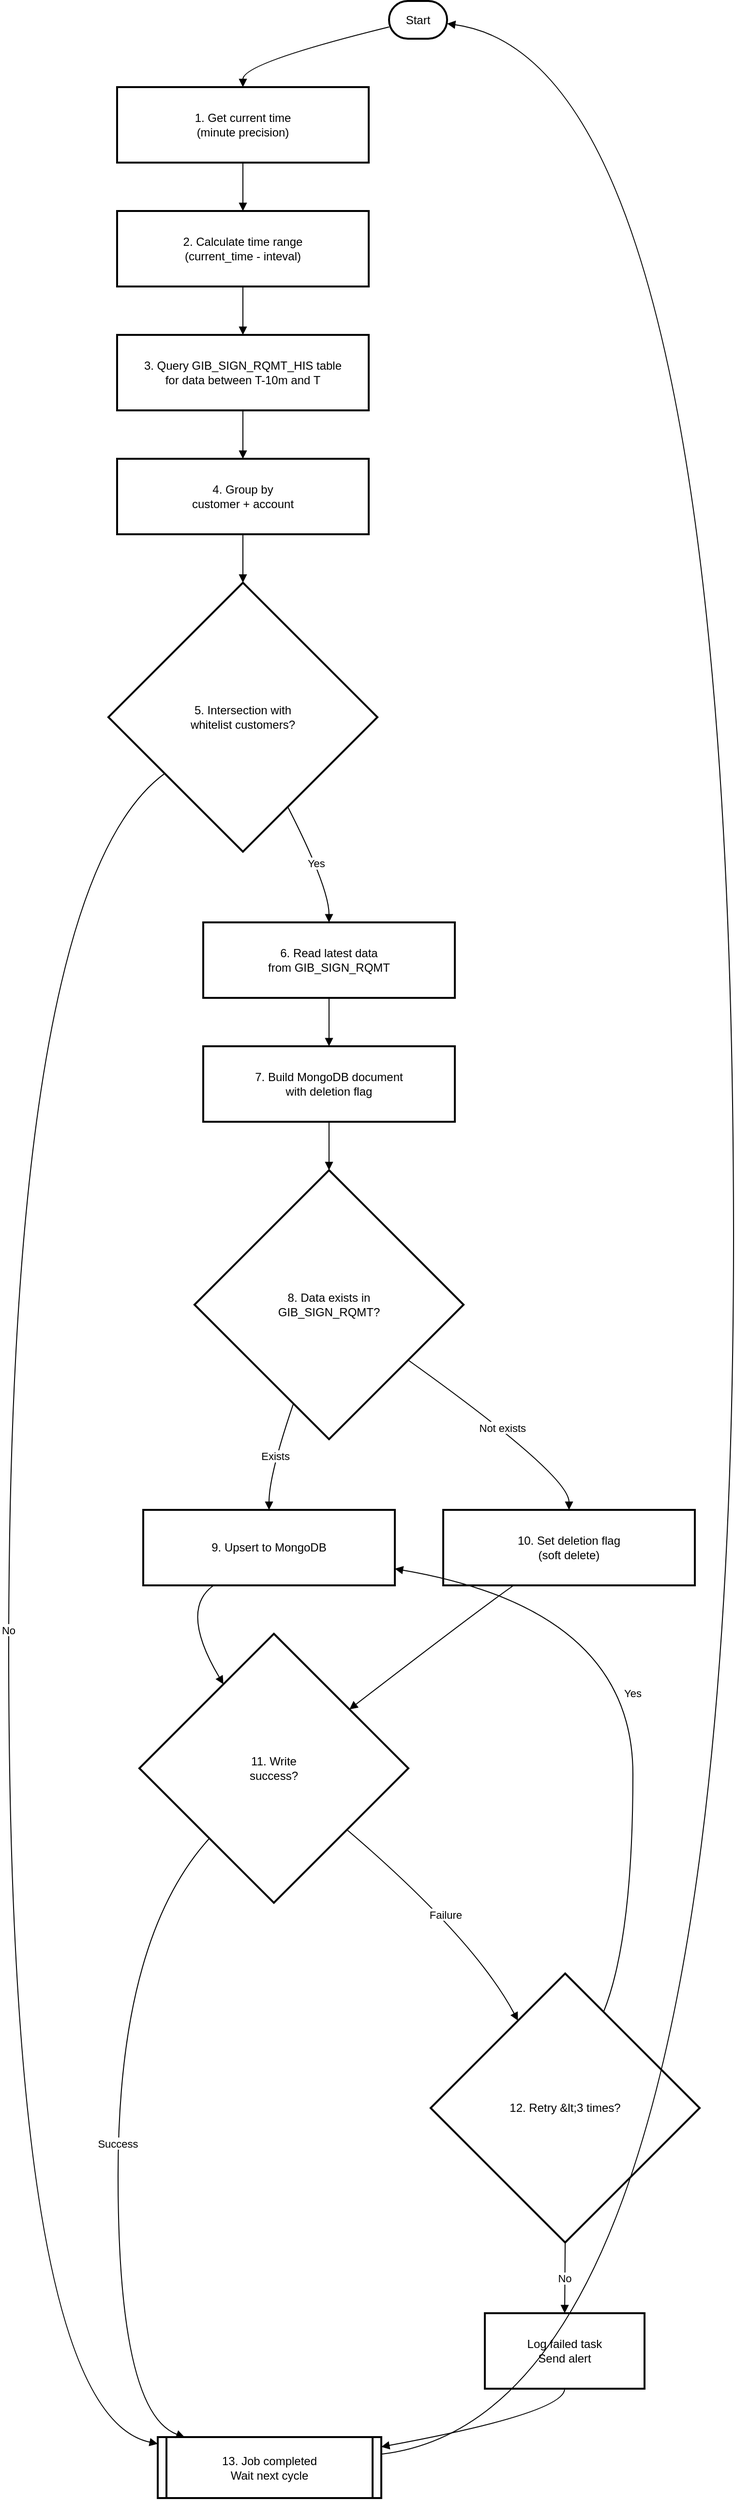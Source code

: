 <mxfile pages="2">
    <diagram id="NGFmU6e1dFE_mPhFTd5o" name="flow chart">
        <mxGraphModel dx="2349" dy="1162" grid="1" gridSize="10" guides="1" tooltips="1" connect="1" arrows="1" fold="1" page="1" pageScale="1" pageWidth="850" pageHeight="1100" math="0" shadow="0">
            <root>
                <mxCell id="0"/>
                <mxCell id="1" parent="0"/>
                <mxCell id="QiUt_rux00Aw9JzspLNg-1" value="Start" style="rounded=1;whiteSpace=wrap;arcSize=50;strokeWidth=2;" parent="1" vertex="1">
                    <mxGeometry x="413" y="20" width="60" height="39" as="geometry"/>
                </mxCell>
                <mxCell id="QiUt_rux00Aw9JzspLNg-2" value="1. Get current time&#xa;(minute precision)" style="whiteSpace=wrap;strokeWidth=2;" parent="1" vertex="1">
                    <mxGeometry x="132" y="109" width="260" height="78" as="geometry"/>
                </mxCell>
                <mxCell id="QiUt_rux00Aw9JzspLNg-3" value="2. Calculate time range&#xa;(current_time - inteval)" style="whiteSpace=wrap;strokeWidth=2;" parent="1" vertex="1">
                    <mxGeometry x="132" y="237" width="260" height="78" as="geometry"/>
                </mxCell>
                <mxCell id="QiUt_rux00Aw9JzspLNg-4" value="3. Query GIB_SIGN_RQMT_HIS table&#xa;for data between T-10m and T" style="whiteSpace=wrap;strokeWidth=2;" parent="1" vertex="1">
                    <mxGeometry x="132" y="365" width="260" height="78" as="geometry"/>
                </mxCell>
                <mxCell id="QiUt_rux00Aw9JzspLNg-5" value="4. Group by&#xa;customer + account" style="whiteSpace=wrap;strokeWidth=2;" parent="1" vertex="1">
                    <mxGeometry x="132" y="493" width="260" height="78" as="geometry"/>
                </mxCell>
                <mxCell id="QiUt_rux00Aw9JzspLNg-6" value="5. Intersection with&#xa;whitelist customers?" style="rhombus;strokeWidth=2;whiteSpace=wrap;" parent="1" vertex="1">
                    <mxGeometry x="123" y="621" width="278" height="278" as="geometry"/>
                </mxCell>
                <mxCell id="QiUt_rux00Aw9JzspLNg-7" value="6. Read latest data&#xa;from GIB_SIGN_RQMT" style="whiteSpace=wrap;strokeWidth=2;" parent="1" vertex="1">
                    <mxGeometry x="221" y="972" width="260" height="78" as="geometry"/>
                </mxCell>
                <mxCell id="QiUt_rux00Aw9JzspLNg-8" value="13. Job completed&#xa;Wait next cycle" style="strokeWidth=2;shape=process;whiteSpace=wrap;size=0.04;" parent="1" vertex="1">
                    <mxGeometry x="174" y="2537" width="231" height="63" as="geometry"/>
                </mxCell>
                <mxCell id="QiUt_rux00Aw9JzspLNg-9" value="7. Build MongoDB document&#xa;with deletion flag" style="whiteSpace=wrap;strokeWidth=2;" parent="1" vertex="1">
                    <mxGeometry x="221" y="1100" width="260" height="78" as="geometry"/>
                </mxCell>
                <mxCell id="QiUt_rux00Aw9JzspLNg-10" value="8. Data exists in&#xa;GIB_SIGN_RQMT?" style="rhombus;strokeWidth=2;whiteSpace=wrap;" parent="1" vertex="1">
                    <mxGeometry x="212" y="1228" width="278" height="278" as="geometry"/>
                </mxCell>
                <mxCell id="QiUt_rux00Aw9JzspLNg-11" value="9. Upsert to MongoDB" style="whiteSpace=wrap;strokeWidth=2;" parent="1" vertex="1">
                    <mxGeometry x="159" y="1579" width="260" height="78" as="geometry"/>
                </mxCell>
                <mxCell id="QiUt_rux00Aw9JzspLNg-12" value="10. Set deletion flag&#xa;(soft delete)" style="whiteSpace=wrap;strokeWidth=2;" parent="1" vertex="1">
                    <mxGeometry x="469" y="1579" width="260" height="78" as="geometry"/>
                </mxCell>
                <mxCell id="QiUt_rux00Aw9JzspLNg-13" value="11. Write&#xa;success?" style="rhombus;strokeWidth=2;whiteSpace=wrap;" parent="1" vertex="1">
                    <mxGeometry x="155" y="1707" width="278" height="278" as="geometry"/>
                </mxCell>
                <mxCell id="QiUt_rux00Aw9JzspLNg-14" value="12. Retry &amp;lt;3 times?" style="rhombus;strokeWidth=2;whiteSpace=wrap;" parent="1" vertex="1">
                    <mxGeometry x="456" y="2058" width="278" height="278" as="geometry"/>
                </mxCell>
                <mxCell id="QiUt_rux00Aw9JzspLNg-15" value="Log failed task&#xa;Send alert" style="whiteSpace=wrap;strokeWidth=2;" parent="1" vertex="1">
                    <mxGeometry x="512" y="2409" width="165" height="78" as="geometry"/>
                </mxCell>
                <mxCell id="QiUt_rux00Aw9JzspLNg-16" value="" style="curved=1;startArrow=none;endArrow=block;exitX=0;exitY=0.69;entryX=0.5;entryY=0;rounded=0;" parent="1" source="QiUt_rux00Aw9JzspLNg-1" target="QiUt_rux00Aw9JzspLNg-2" edge="1">
                    <mxGeometry relative="1" as="geometry">
                        <Array as="points">
                            <mxPoint x="262" y="84"/>
                        </Array>
                    </mxGeometry>
                </mxCell>
                <mxCell id="QiUt_rux00Aw9JzspLNg-17" value="" style="curved=1;startArrow=none;endArrow=block;exitX=0.5;exitY=1;entryX=0.5;entryY=0;rounded=0;" parent="1" source="QiUt_rux00Aw9JzspLNg-2" target="QiUt_rux00Aw9JzspLNg-3" edge="1">
                    <mxGeometry relative="1" as="geometry">
                        <Array as="points"/>
                    </mxGeometry>
                </mxCell>
                <mxCell id="QiUt_rux00Aw9JzspLNg-18" value="" style="curved=1;startArrow=none;endArrow=block;exitX=0.5;exitY=1;entryX=0.5;entryY=0;rounded=0;" parent="1" source="QiUt_rux00Aw9JzspLNg-3" target="QiUt_rux00Aw9JzspLNg-4" edge="1">
                    <mxGeometry relative="1" as="geometry">
                        <Array as="points"/>
                    </mxGeometry>
                </mxCell>
                <mxCell id="QiUt_rux00Aw9JzspLNg-19" value="" style="curved=1;startArrow=none;endArrow=block;exitX=0.5;exitY=1;entryX=0.5;entryY=0;rounded=0;" parent="1" source="QiUt_rux00Aw9JzspLNg-4" target="QiUt_rux00Aw9JzspLNg-5" edge="1">
                    <mxGeometry relative="1" as="geometry">
                        <Array as="points"/>
                    </mxGeometry>
                </mxCell>
                <mxCell id="QiUt_rux00Aw9JzspLNg-20" value="" style="curved=1;startArrow=none;endArrow=block;exitX=0.5;exitY=1;entryX=0.5;entryY=0;rounded=0;" parent="1" source="QiUt_rux00Aw9JzspLNg-5" target="QiUt_rux00Aw9JzspLNg-6" edge="1">
                    <mxGeometry relative="1" as="geometry">
                        <Array as="points"/>
                    </mxGeometry>
                </mxCell>
                <mxCell id="QiUt_rux00Aw9JzspLNg-21" value="Yes" style="curved=1;startArrow=none;endArrow=block;exitX=0.75;exitY=1;entryX=0.5;entryY=0;rounded=0;" parent="1" source="QiUt_rux00Aw9JzspLNg-6" target="QiUt_rux00Aw9JzspLNg-7" edge="1">
                    <mxGeometry relative="1" as="geometry">
                        <Array as="points">
                            <mxPoint x="351" y="936"/>
                        </Array>
                    </mxGeometry>
                </mxCell>
                <mxCell id="QiUt_rux00Aw9JzspLNg-22" value="No" style="curved=1;startArrow=none;endArrow=block;exitX=0;exitY=0.86;entryX=0;entryY=0.11;rounded=0;" parent="1" source="QiUt_rux00Aw9JzspLNg-6" target="QiUt_rux00Aw9JzspLNg-8" edge="1">
                    <mxGeometry relative="1" as="geometry">
                        <Array as="points">
                            <mxPoint x="20" y="936"/>
                            <mxPoint x="20" y="2512"/>
                        </Array>
                    </mxGeometry>
                </mxCell>
                <mxCell id="QiUt_rux00Aw9JzspLNg-23" value="" style="curved=1;startArrow=none;endArrow=block;exitX=0.5;exitY=1;entryX=0.5;entryY=0;rounded=0;" parent="1" source="QiUt_rux00Aw9JzspLNg-7" target="QiUt_rux00Aw9JzspLNg-9" edge="1">
                    <mxGeometry relative="1" as="geometry">
                        <Array as="points"/>
                    </mxGeometry>
                </mxCell>
                <mxCell id="QiUt_rux00Aw9JzspLNg-24" value="" style="curved=1;startArrow=none;endArrow=block;exitX=0.5;exitY=1;entryX=0.5;entryY=0;rounded=0;" parent="1" source="QiUt_rux00Aw9JzspLNg-9" target="QiUt_rux00Aw9JzspLNg-10" edge="1">
                    <mxGeometry relative="1" as="geometry">
                        <Array as="points"/>
                    </mxGeometry>
                </mxCell>
                <mxCell id="QiUt_rux00Aw9JzspLNg-25" value="Exists" style="curved=1;startArrow=none;endArrow=block;exitX=0.32;exitY=1;entryX=0.5;entryY=0;rounded=0;" parent="1" source="QiUt_rux00Aw9JzspLNg-10" target="QiUt_rux00Aw9JzspLNg-11" edge="1">
                    <mxGeometry relative="1" as="geometry">
                        <Array as="points">
                            <mxPoint x="289" y="1543"/>
                        </Array>
                    </mxGeometry>
                </mxCell>
                <mxCell id="QiUt_rux00Aw9JzspLNg-26" value="Not exists" style="curved=1;startArrow=none;endArrow=block;exitX=1;exitY=0.85;entryX=0.5;entryY=0;rounded=0;" parent="1" source="QiUt_rux00Aw9JzspLNg-10" target="QiUt_rux00Aw9JzspLNg-12" edge="1">
                    <mxGeometry relative="1" as="geometry">
                        <Array as="points">
                            <mxPoint x="599" y="1543"/>
                        </Array>
                    </mxGeometry>
                </mxCell>
                <mxCell id="QiUt_rux00Aw9JzspLNg-27" value="" style="curved=1;startArrow=none;endArrow=block;exitX=0.28;exitY=1;entryX=0.2;entryY=0;rounded=0;" parent="1" source="QiUt_rux00Aw9JzspLNg-11" target="QiUt_rux00Aw9JzspLNg-13" edge="1">
                    <mxGeometry relative="1" as="geometry">
                        <Array as="points">
                            <mxPoint x="196" y="1682"/>
                        </Array>
                    </mxGeometry>
                </mxCell>
                <mxCell id="QiUt_rux00Aw9JzspLNg-28" value="" style="curved=1;startArrow=none;endArrow=block;exitX=0.28;exitY=1;entryX=1;entryY=0.11;rounded=0;" parent="1" source="QiUt_rux00Aw9JzspLNg-12" target="QiUt_rux00Aw9JzspLNg-13" edge="1">
                    <mxGeometry relative="1" as="geometry">
                        <Array as="points">
                            <mxPoint x="506" y="1682"/>
                        </Array>
                    </mxGeometry>
                </mxCell>
                <mxCell id="QiUt_rux00Aw9JzspLNg-29" value="Success" style="curved=1;startArrow=none;endArrow=block;exitX=0.04;exitY=1;entryX=0.12;entryY=0;rounded=0;" parent="1" source="QiUt_rux00Aw9JzspLNg-13" target="QiUt_rux00Aw9JzspLNg-8" edge="1">
                    <mxGeometry relative="1" as="geometry">
                        <Array as="points">
                            <mxPoint x="133" y="2022"/>
                            <mxPoint x="133" y="2512"/>
                        </Array>
                    </mxGeometry>
                </mxCell>
                <mxCell id="QiUt_rux00Aw9JzspLNg-30" value="Failure" style="curved=1;startArrow=none;endArrow=block;exitX=1;exitY=0.92;entryX=0.23;entryY=0;rounded=0;" parent="1" source="QiUt_rux00Aw9JzspLNg-13" target="QiUt_rux00Aw9JzspLNg-14" edge="1">
                    <mxGeometry relative="1" as="geometry">
                        <Array as="points">
                            <mxPoint x="501" y="2022"/>
                        </Array>
                    </mxGeometry>
                </mxCell>
                <mxCell id="QiUt_rux00Aw9JzspLNg-31" value="Yes" style="curved=1;startArrow=none;endArrow=block;exitX=0.7;exitY=0;entryX=1;entryY=0.78;rounded=0;" parent="1" source="QiUt_rux00Aw9JzspLNg-14" target="QiUt_rux00Aw9JzspLNg-11" edge="1">
                    <mxGeometry relative="1" as="geometry">
                        <Array as="points">
                            <mxPoint x="665" y="2022"/>
                            <mxPoint x="665" y="1682"/>
                        </Array>
                    </mxGeometry>
                </mxCell>
                <mxCell id="QiUt_rux00Aw9JzspLNg-32" value="No" style="curved=1;startArrow=none;endArrow=block;exitX=0.5;exitY=1;entryX=0.5;entryY=0;rounded=0;" parent="1" source="QiUt_rux00Aw9JzspLNg-14" target="QiUt_rux00Aw9JzspLNg-15" edge="1">
                    <mxGeometry relative="1" as="geometry">
                        <Array as="points"/>
                    </mxGeometry>
                </mxCell>
                <mxCell id="QiUt_rux00Aw9JzspLNg-33" value="" style="curved=1;startArrow=none;endArrow=block;exitX=0.5;exitY=1;entryX=1;entryY=0.16;rounded=0;" parent="1" source="QiUt_rux00Aw9JzspLNg-15" target="QiUt_rux00Aw9JzspLNg-8" edge="1">
                    <mxGeometry relative="1" as="geometry">
                        <Array as="points">
                            <mxPoint x="595" y="2512"/>
                        </Array>
                    </mxGeometry>
                </mxCell>
                <mxCell id="QiUt_rux00Aw9JzspLNg-34" value="" style="curved=1;startArrow=none;endArrow=block;exitX=1;exitY=0.28;entryX=1;entryY=0.6;rounded=0;" parent="1" source="QiUt_rux00Aw9JzspLNg-8" target="QiUt_rux00Aw9JzspLNg-1" edge="1">
                    <mxGeometry relative="1" as="geometry">
                        <Array as="points">
                            <mxPoint x="769" y="2512"/>
                            <mxPoint x="769" y="84"/>
                        </Array>
                    </mxGeometry>
                </mxCell>
            </root>
        </mxGraphModel>
    </diagram>
    <diagram id="BvomKggqdO1ZA06_D1jn" name="Page-2">
        <mxGraphModel dx="1946" dy="553" grid="1" gridSize="10" guides="1" tooltips="1" connect="1" arrows="1" fold="1" page="1" pageScale="1" pageWidth="827" pageHeight="1169" math="0" shadow="0">
            <root>
                <mxCell id="0"/>
                <mxCell id="1" parent="0"/>
                <mxCell id="yvZOl_hoVfaXfkQGVZXh-1" value="batch" style="shape=umlLifeline;perimeter=lifelinePerimeter;whiteSpace=wrap;html=1;container=1;dropTarget=0;collapsible=0;recursiveResize=0;outlineConnect=0;portConstraint=eastwest;newEdgeStyle={&quot;edgeStyle&quot;:&quot;elbowEdgeStyle&quot;,&quot;elbow&quot;:&quot;vertical&quot;,&quot;curved&quot;:0,&quot;rounded&quot;:0};" vertex="1" parent="1">
                    <mxGeometry x="-80" y="540" width="100" height="1460" as="geometry"/>
                </mxCell>
                <mxCell id="yvZOl_hoVfaXfkQGVZXh-4" value="" style="html=1;points=[[0,0,0,0,5],[0,1,0,0,-5],[1,0,0,0,5],[1,1,0,0,-5]];perimeter=orthogonalPerimeter;outlineConnect=0;targetShapes=umlLifeline;portConstraint=eastwest;newEdgeStyle={&quot;curved&quot;:0,&quot;rounded&quot;:0};" vertex="1" parent="yvZOl_hoVfaXfkQGVZXh-1">
                    <mxGeometry x="45" y="90" width="10" height="40" as="geometry"/>
                </mxCell>
                <mxCell id="yvZOl_hoVfaXfkQGVZXh-5" value="start" style="html=1;align=left;spacingLeft=2;endArrow=block;rounded=0;edgeStyle=orthogonalEdgeStyle;curved=0;rounded=0;" edge="1" target="yvZOl_hoVfaXfkQGVZXh-4" parent="yvZOl_hoVfaXfkQGVZXh-1">
                    <mxGeometry relative="1" as="geometry">
                        <mxPoint x="50" y="70" as="sourcePoint"/>
                        <Array as="points">
                            <mxPoint x="80" y="100"/>
                        </Array>
                    </mxGeometry>
                </mxCell>
                <mxCell id="yvZOl_hoVfaXfkQGVZXh-6" value="" style="html=1;points=[[0,0,0,0,5],[0,1,0,0,-5],[1,0,0,0,5],[1,1,0,0,-5]];perimeter=orthogonalPerimeter;outlineConnect=0;targetShapes=umlLifeline;portConstraint=eastwest;newEdgeStyle={&quot;curved&quot;:0,&quot;rounded&quot;:0};" vertex="1" parent="yvZOl_hoVfaXfkQGVZXh-1">
                    <mxGeometry x="45" y="180" width="10" height="40" as="geometry"/>
                </mxCell>
                <mxCell id="yvZOl_hoVfaXfkQGVZXh-8" value="" style="html=1;points=[[0,0,0,0,5],[0,1,0,0,-5],[1,0,0,0,5],[1,1,0,0,-5]];perimeter=orthogonalPerimeter;outlineConnect=0;targetShapes=umlLifeline;portConstraint=eastwest;newEdgeStyle={&quot;curved&quot;:0,&quot;rounded&quot;:0};" vertex="1" parent="yvZOl_hoVfaXfkQGVZXh-1">
                    <mxGeometry x="45" y="260" width="10" height="40" as="geometry"/>
                </mxCell>
                <mxCell id="yvZOl_hoVfaXfkQGVZXh-9" value="get whitelist customer" style="html=1;align=left;spacingLeft=2;endArrow=block;rounded=0;edgeStyle=orthogonalEdgeStyle;curved=0;rounded=0;" edge="1" target="yvZOl_hoVfaXfkQGVZXh-8" parent="yvZOl_hoVfaXfkQGVZXh-1">
                    <mxGeometry relative="1" as="geometry">
                        <mxPoint x="50" y="240" as="sourcePoint"/>
                        <Array as="points">
                            <mxPoint x="80" y="270"/>
                        </Array>
                    </mxGeometry>
                </mxCell>
                <mxCell id="yvZOl_hoVfaXfkQGVZXh-13" value="" style="html=1;points=[[0,0,0,0,5],[0,1,0,0,-5],[1,0,0,0,5],[1,1,0,0,-5]];perimeter=orthogonalPerimeter;outlineConnect=0;targetShapes=umlLifeline;portConstraint=eastwest;newEdgeStyle={&quot;curved&quot;:0,&quot;rounded&quot;:0};" vertex="1" parent="yvZOl_hoVfaXfkQGVZXh-1">
                    <mxGeometry x="45" y="470" width="10" height="40" as="geometry"/>
                </mxCell>
                <mxCell id="yvZOl_hoVfaXfkQGVZXh-14" value="group by customer and accounts" style="html=1;align=left;spacingLeft=2;endArrow=block;rounded=0;edgeStyle=orthogonalEdgeStyle;curved=0;rounded=0;" edge="1" target="yvZOl_hoVfaXfkQGVZXh-13" parent="yvZOl_hoVfaXfkQGVZXh-1">
                    <mxGeometry relative="1" as="geometry">
                        <mxPoint x="50" y="450" as="sourcePoint"/>
                        <Array as="points">
                            <mxPoint x="80" y="480"/>
                        </Array>
                    </mxGeometry>
                </mxCell>
                <mxCell id="yvZOl_hoVfaXfkQGVZXh-18" value="" style="html=1;points=[[0,0,0,0,5],[0,1,0,0,-5],[1,0,0,0,5],[1,1,0,0,-5]];perimeter=orthogonalPerimeter;outlineConnect=0;targetShapes=umlLifeline;portConstraint=eastwest;newEdgeStyle={&quot;curved&quot;:0,&quot;rounded&quot;:0};" vertex="1" parent="yvZOl_hoVfaXfkQGVZXh-1">
                    <mxGeometry x="45" y="680" width="10" height="40" as="geometry"/>
                </mxCell>
                <mxCell id="yvZOl_hoVfaXfkQGVZXh-19" value="part found accounts and not found" style="html=1;align=left;spacingLeft=2;endArrow=block;rounded=0;edgeStyle=orthogonalEdgeStyle;curved=0;rounded=0;" edge="1" target="yvZOl_hoVfaXfkQGVZXh-18" parent="yvZOl_hoVfaXfkQGVZXh-1">
                    <mxGeometry relative="1" as="geometry">
                        <mxPoint x="55" y="660" as="sourcePoint"/>
                        <Array as="points">
                            <mxPoint x="85" y="690"/>
                        </Array>
                    </mxGeometry>
                </mxCell>
                <mxCell id="yvZOl_hoVfaXfkQGVZXh-20" value="" style="html=1;points=[[0,0,0,0,5],[0,1,0,0,-5],[1,0,0,0,5],[1,1,0,0,-5]];perimeter=orthogonalPerimeter;outlineConnect=0;targetShapes=umlLifeline;portConstraint=eastwest;newEdgeStyle={&quot;curved&quot;:0,&quot;rounded&quot;:0};" vertex="1" parent="yvZOl_hoVfaXfkQGVZXh-1">
                    <mxGeometry x="50" y="790" width="10" height="40" as="geometry"/>
                </mxCell>
                <mxCell id="yvZOl_hoVfaXfkQGVZXh-21" value="for found parse to mongo document" style="html=1;align=left;spacingLeft=2;endArrow=block;rounded=0;edgeStyle=orthogonalEdgeStyle;curved=0;rounded=0;" edge="1" target="yvZOl_hoVfaXfkQGVZXh-20" parent="yvZOl_hoVfaXfkQGVZXh-1">
                    <mxGeometry relative="1" as="geometry">
                        <mxPoint x="55" y="770" as="sourcePoint"/>
                        <Array as="points">
                            <mxPoint x="85" y="800"/>
                        </Array>
                    </mxGeometry>
                </mxCell>
                <mxCell id="yvZOl_hoVfaXfkQGVZXh-28" value="" style="html=1;points=[[0,0,0,0,5],[0,1,0,0,-5],[1,0,0,0,5],[1,1,0,0,-5]];perimeter=orthogonalPerimeter;outlineConnect=0;targetShapes=umlLifeline;portConstraint=eastwest;newEdgeStyle={&quot;curved&quot;:0,&quot;rounded&quot;:0};" vertex="1" parent="yvZOl_hoVfaXfkQGVZXh-1">
                    <mxGeometry x="45" y="1010" width="10" height="40" as="geometry"/>
                </mxCell>
                <mxCell id="yvZOl_hoVfaXfkQGVZXh-29" value="for not found , do delete from mongo" style="html=1;align=left;spacingLeft=2;endArrow=block;rounded=0;edgeStyle=orthogonalEdgeStyle;curved=0;rounded=0;" edge="1" target="yvZOl_hoVfaXfkQGVZXh-28" parent="yvZOl_hoVfaXfkQGVZXh-1">
                    <mxGeometry relative="1" as="geometry">
                        <mxPoint x="50" y="990" as="sourcePoint"/>
                        <Array as="points">
                            <mxPoint x="80" y="1020"/>
                        </Array>
                    </mxGeometry>
                </mxCell>
                <mxCell id="yvZOl_hoVfaXfkQGVZXh-35" value="" style="html=1;points=[[0,0,0,0,5],[0,1,0,0,-5],[1,0,0,0,5],[1,1,0,0,-5]];perimeter=orthogonalPerimeter;outlineConnect=0;targetShapes=umlLifeline;portConstraint=eastwest;newEdgeStyle={&quot;curved&quot;:0,&quot;rounded&quot;:0};" vertex="1" parent="yvZOl_hoVfaXfkQGVZXh-1">
                    <mxGeometry x="40" y="750" width="10" height="440" as="geometry"/>
                </mxCell>
                <mxCell id="yvZOl_hoVfaXfkQGVZXh-45" value="" style="html=1;points=[[0,0,0,0,5],[0,1,0,0,-5],[1,0,0,0,5],[1,1,0,0,-5]];perimeter=orthogonalPerimeter;outlineConnect=0;targetShapes=umlLifeline;portConstraint=eastwest;newEdgeStyle={&quot;curved&quot;:0,&quot;rounded&quot;:0};" vertex="1" parent="yvZOl_hoVfaXfkQGVZXh-1">
                    <mxGeometry x="45" y="1250" width="10" height="40" as="geometry"/>
                </mxCell>
                <mxCell id="yvZOl_hoVfaXfkQGVZXh-46" value="finish" style="html=1;align=left;spacingLeft=2;endArrow=block;rounded=0;edgeStyle=orthogonalEdgeStyle;curved=0;rounded=0;" edge="1" target="yvZOl_hoVfaXfkQGVZXh-45" parent="yvZOl_hoVfaXfkQGVZXh-1">
                    <mxGeometry relative="1" as="geometry">
                        <mxPoint x="50" y="1230" as="sourcePoint"/>
                        <Array as="points">
                            <mxPoint x="80" y="1260"/>
                        </Array>
                    </mxGeometry>
                </mxCell>
                <mxCell id="yvZOl_hoVfaXfkQGVZXh-2" value="db2" style="shape=umlLifeline;perimeter=lifelinePerimeter;whiteSpace=wrap;html=1;container=1;dropTarget=0;collapsible=0;recursiveResize=0;outlineConnect=0;portConstraint=eastwest;newEdgeStyle={&quot;edgeStyle&quot;:&quot;elbowEdgeStyle&quot;,&quot;elbow&quot;:&quot;vertical&quot;,&quot;curved&quot;:0,&quot;rounded&quot;:0};" vertex="1" parent="1">
                    <mxGeometry x="390" y="540" width="100" height="780" as="geometry"/>
                </mxCell>
                <mxCell id="yvZOl_hoVfaXfkQGVZXh-10" value="" style="html=1;points=[[0,0,0,0,5],[0,1,0,0,-5],[1,0,0,0,5],[1,1,0,0,-5]];perimeter=orthogonalPerimeter;outlineConnect=0;targetShapes=umlLifeline;portConstraint=eastwest;newEdgeStyle={&quot;curved&quot;:0,&quot;rounded&quot;:0};" vertex="1" parent="yvZOl_hoVfaXfkQGVZXh-2">
                    <mxGeometry x="45" y="320" width="10" height="80" as="geometry"/>
                </mxCell>
                <mxCell id="yvZOl_hoVfaXfkQGVZXh-15" value="" style="html=1;points=[[0,0,0,0,5],[0,1,0,0,-5],[1,0,0,0,5],[1,1,0,0,-5]];perimeter=orthogonalPerimeter;outlineConnect=0;targetShapes=umlLifeline;portConstraint=eastwest;newEdgeStyle={&quot;curved&quot;:0,&quot;rounded&quot;:0};" vertex="1" parent="yvZOl_hoVfaXfkQGVZXh-2">
                    <mxGeometry x="45" y="530" width="10" height="80" as="geometry"/>
                </mxCell>
                <mxCell id="yvZOl_hoVfaXfkQGVZXh-3" value="mongodb" style="shape=umlLifeline;perimeter=lifelinePerimeter;whiteSpace=wrap;html=1;container=1;dropTarget=0;collapsible=0;recursiveResize=0;outlineConnect=0;portConstraint=eastwest;newEdgeStyle={&quot;edgeStyle&quot;:&quot;elbowEdgeStyle&quot;,&quot;elbow&quot;:&quot;vertical&quot;,&quot;curved&quot;:0,&quot;rounded&quot;:0};" vertex="1" parent="1">
                    <mxGeometry x="650" y="540" width="100" height="1290" as="geometry"/>
                </mxCell>
                <mxCell id="yvZOl_hoVfaXfkQGVZXh-22" value="" style="html=1;points=[[0,0,0,0,5],[0,1,0,0,-5],[1,0,0,0,5],[1,1,0,0,-5]];perimeter=orthogonalPerimeter;outlineConnect=0;targetShapes=umlLifeline;portConstraint=eastwest;newEdgeStyle={&quot;curved&quot;:0,&quot;rounded&quot;:0};" vertex="1" parent="yvZOl_hoVfaXfkQGVZXh-3">
                    <mxGeometry x="45" y="850" width="10" height="80" as="geometry"/>
                </mxCell>
                <mxCell id="yvZOl_hoVfaXfkQGVZXh-32" value="" style="html=1;points=[[0,0,0,0,5],[0,1,0,0,-5],[1,0,0,0,5],[1,1,0,0,-5]];perimeter=orthogonalPerimeter;outlineConnect=0;targetShapes=umlLifeline;portConstraint=eastwest;newEdgeStyle={&quot;curved&quot;:0,&quot;rounded&quot;:0};" vertex="1" parent="yvZOl_hoVfaXfkQGVZXh-3">
                    <mxGeometry x="45" y="1060" width="10" height="80" as="geometry"/>
                </mxCell>
                <mxCell id="yvZOl_hoVfaXfkQGVZXh-7" value="calc the time period" style="html=1;align=left;spacingLeft=2;endArrow=block;rounded=0;edgeStyle=orthogonalEdgeStyle;curved=0;rounded=0;" edge="1" target="yvZOl_hoVfaXfkQGVZXh-6" parent="1" source="yvZOl_hoVfaXfkQGVZXh-4">
                    <mxGeometry relative="1" as="geometry">
                        <mxPoint x="-150" y="710" as="sourcePoint"/>
                        <Array as="points">
                            <mxPoint x="30" y="650"/>
                            <mxPoint x="30" y="740"/>
                        </Array>
                    </mxGeometry>
                </mxCell>
                <mxCell id="yvZOl_hoVfaXfkQGVZXh-11" value="query GIB_SIGN_RQMT_HIS" style="html=1;verticalAlign=bottom;endArrow=block;curved=0;rounded=0;entryX=0;entryY=0;entryDx=0;entryDy=5;" edge="1" target="yvZOl_hoVfaXfkQGVZXh-10" parent="1" source="yvZOl_hoVfaXfkQGVZXh-1">
                    <mxGeometry relative="1" as="geometry">
                        <mxPoint x="365" y="865" as="sourcePoint"/>
                    </mxGeometry>
                </mxCell>
                <mxCell id="yvZOl_hoVfaXfkQGVZXh-12" value="return" style="html=1;verticalAlign=bottom;endArrow=open;dashed=1;endSize=8;curved=0;rounded=0;exitX=0;exitY=1;exitDx=0;exitDy=-5;" edge="1" source="yvZOl_hoVfaXfkQGVZXh-10" parent="1" target="yvZOl_hoVfaXfkQGVZXh-1">
                    <mxGeometry relative="1" as="geometry">
                        <mxPoint x="365" y="935" as="targetPoint"/>
                    </mxGeometry>
                </mxCell>
                <mxCell id="yvZOl_hoVfaXfkQGVZXh-16" value="query GIB_SIGN_RQMT" style="html=1;verticalAlign=bottom;endArrow=block;curved=0;rounded=0;entryX=0;entryY=0;entryDx=0;entryDy=5;" edge="1" target="yvZOl_hoVfaXfkQGVZXh-15" parent="1" source="yvZOl_hoVfaXfkQGVZXh-1">
                    <mxGeometry relative="1" as="geometry">
                        <mxPoint x="365" y="1075" as="sourcePoint"/>
                    </mxGeometry>
                </mxCell>
                <mxCell id="yvZOl_hoVfaXfkQGVZXh-17" value="return" style="html=1;verticalAlign=bottom;endArrow=open;dashed=1;endSize=8;curved=0;rounded=0;exitX=0;exitY=1;exitDx=0;exitDy=-5;" edge="1" source="yvZOl_hoVfaXfkQGVZXh-15" parent="1" target="yvZOl_hoVfaXfkQGVZXh-1">
                    <mxGeometry relative="1" as="geometry">
                        <mxPoint x="365" y="1145" as="targetPoint"/>
                    </mxGeometry>
                </mxCell>
                <mxCell id="yvZOl_hoVfaXfkQGVZXh-23" value="over write mongo data" style="html=1;verticalAlign=bottom;endArrow=block;curved=0;rounded=0;entryX=0;entryY=0;entryDx=0;entryDy=5;" edge="1" target="yvZOl_hoVfaXfkQGVZXh-22" parent="1" source="yvZOl_hoVfaXfkQGVZXh-1">
                    <mxGeometry relative="1" as="geometry">
                        <mxPoint x="705" y="1395" as="sourcePoint"/>
                    </mxGeometry>
                </mxCell>
                <mxCell id="yvZOl_hoVfaXfkQGVZXh-24" value="return" style="html=1;verticalAlign=bottom;endArrow=open;dashed=1;endSize=8;curved=0;rounded=0;exitX=0;exitY=1;exitDx=0;exitDy=-5;" edge="1" source="yvZOl_hoVfaXfkQGVZXh-22" parent="1" target="yvZOl_hoVfaXfkQGVZXh-1">
                    <mxGeometry relative="1" as="geometry">
                        <mxPoint x="705" y="1465" as="targetPoint"/>
                    </mxGeometry>
                </mxCell>
                <mxCell id="yvZOl_hoVfaXfkQGVZXh-33" value="dispatch" style="html=1;verticalAlign=bottom;endArrow=block;curved=0;rounded=0;entryX=0;entryY=0;entryDx=0;entryDy=5;" edge="1" target="yvZOl_hoVfaXfkQGVZXh-32" parent="1" source="yvZOl_hoVfaXfkQGVZXh-1">
                    <mxGeometry relative="1" as="geometry">
                        <mxPoint x="705" y="1605" as="sourcePoint"/>
                    </mxGeometry>
                </mxCell>
                <mxCell id="yvZOl_hoVfaXfkQGVZXh-34" value="return" style="html=1;verticalAlign=bottom;endArrow=open;dashed=1;endSize=8;curved=0;rounded=0;exitX=0;exitY=1;exitDx=0;exitDy=-5;" edge="1" source="yvZOl_hoVfaXfkQGVZXh-32" parent="1" target="yvZOl_hoVfaXfkQGVZXh-1">
                    <mxGeometry relative="1" as="geometry">
                        <mxPoint x="705" y="1675" as="targetPoint"/>
                    </mxGeometry>
                </mxCell>
                <mxCell id="yvZOl_hoVfaXfkQGVZXh-36" value="if failed do retry" style="html=1;verticalAlign=bottom;endArrow=open;dashed=1;endSize=8;curved=0;rounded=0;" edge="1" parent="1" source="yvZOl_hoVfaXfkQGVZXh-1">
                    <mxGeometry relative="1" as="geometry">
                        <mxPoint x="-50" y="1640" as="sourcePoint"/>
                        <mxPoint x="-40.5" y="1300" as="targetPoint"/>
                        <Array as="points">
                            <mxPoint x="-170" y="1680"/>
                            <mxPoint x="-170" y="1300"/>
                        </Array>
                    </mxGeometry>
                </mxCell>
                <mxCell id="yvZOl_hoVfaXfkQGVZXh-38" value="alert" style="shape=umlLifeline;perimeter=lifelinePerimeter;whiteSpace=wrap;html=1;container=1;dropTarget=0;collapsible=0;recursiveResize=0;outlineConnect=0;portConstraint=eastwest;newEdgeStyle={&quot;edgeStyle&quot;:&quot;elbowEdgeStyle&quot;,&quot;elbow&quot;:&quot;vertical&quot;,&quot;curved&quot;:0,&quot;rounded&quot;:0};" vertex="1" parent="1">
                    <mxGeometry x="880" y="540" width="100" height="1510" as="geometry"/>
                </mxCell>
                <mxCell id="yvZOl_hoVfaXfkQGVZXh-44" value="if all attems failed do alert" style="endArrow=open;endSize=12;dashed=1;html=1;exitX=1;exitY=1;exitDx=0;exitDy=-5;exitPerimeter=0;" edge="1" parent="1" source="yvZOl_hoVfaXfkQGVZXh-35" target="yvZOl_hoVfaXfkQGVZXh-38">
                    <mxGeometry width="160" relative="1" as="geometry">
                        <mxPoint x="80" y="1720" as="sourcePoint"/>
                        <mxPoint x="590" y="1690" as="targetPoint"/>
                    </mxGeometry>
                </mxCell>
            </root>
        </mxGraphModel>
    </diagram>
</mxfile>